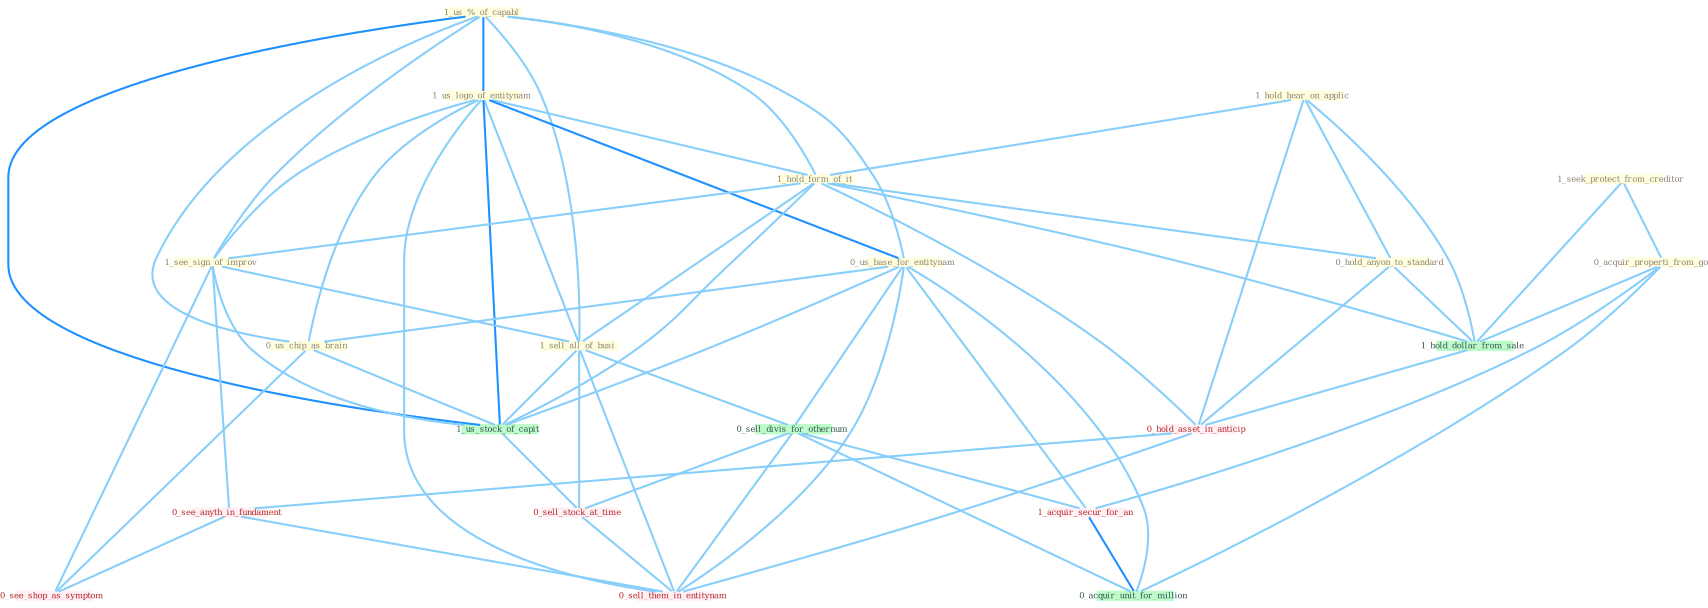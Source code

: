 Graph G{ 
    node
    [shape=polygon,style=filled,width=.5,height=.06,color="#BDFCC9",fixedsize=true,fontsize=4,
    fontcolor="#2f4f4f"];
    {node
    [color="#ffffe0", fontcolor="#8b7d6b"] "1_hold_hear_on_applic " "1_us_%_of_capabl " "1_us_logo_of_entitynam " "1_seek_protect_from_creditor " "0_acquir_properti_from_govern " "1_hold_form_of_it " "1_see_sign_of_improv " "1_sell_all_of_busi " "0_us_base_for_entitynam " "0_us_chip_as_brain " "0_hold_anyon_to_standard "}
{node [color="#fff0f5", fontcolor="#b22222"] "1_acquir_secur_for_an " "0_hold_asset_in_anticip " "0_sell_stock_at_time " "0_see_anyth_in_fundament " "0_see_shop_as_symptom " "0_sell_them_in_entitynam "}
edge [color="#B0E2FF"];

	"1_hold_hear_on_applic " -- "1_hold_form_of_it " [w="1", color="#87cefa" ];
	"1_hold_hear_on_applic " -- "0_hold_anyon_to_standard " [w="1", color="#87cefa" ];
	"1_hold_hear_on_applic " -- "1_hold_dollar_from_sale " [w="1", color="#87cefa" ];
	"1_hold_hear_on_applic " -- "0_hold_asset_in_anticip " [w="1", color="#87cefa" ];
	"1_us_%_of_capabl " -- "1_us_logo_of_entitynam " [w="2", color="#1e90ff" , len=0.8];
	"1_us_%_of_capabl " -- "1_hold_form_of_it " [w="1", color="#87cefa" ];
	"1_us_%_of_capabl " -- "1_see_sign_of_improv " [w="1", color="#87cefa" ];
	"1_us_%_of_capabl " -- "1_sell_all_of_busi " [w="1", color="#87cefa" ];
	"1_us_%_of_capabl " -- "0_us_base_for_entitynam " [w="1", color="#87cefa" ];
	"1_us_%_of_capabl " -- "0_us_chip_as_brain " [w="1", color="#87cefa" ];
	"1_us_%_of_capabl " -- "1_us_stock_of_capit " [w="2", color="#1e90ff" , len=0.8];
	"1_us_logo_of_entitynam " -- "1_hold_form_of_it " [w="1", color="#87cefa" ];
	"1_us_logo_of_entitynam " -- "1_see_sign_of_improv " [w="1", color="#87cefa" ];
	"1_us_logo_of_entitynam " -- "1_sell_all_of_busi " [w="1", color="#87cefa" ];
	"1_us_logo_of_entitynam " -- "0_us_base_for_entitynam " [w="2", color="#1e90ff" , len=0.8];
	"1_us_logo_of_entitynam " -- "0_us_chip_as_brain " [w="1", color="#87cefa" ];
	"1_us_logo_of_entitynam " -- "1_us_stock_of_capit " [w="2", color="#1e90ff" , len=0.8];
	"1_us_logo_of_entitynam " -- "0_sell_them_in_entitynam " [w="1", color="#87cefa" ];
	"1_seek_protect_from_creditor " -- "0_acquir_properti_from_govern " [w="1", color="#87cefa" ];
	"1_seek_protect_from_creditor " -- "1_hold_dollar_from_sale " [w="1", color="#87cefa" ];
	"0_acquir_properti_from_govern " -- "1_acquir_secur_for_an " [w="1", color="#87cefa" ];
	"0_acquir_properti_from_govern " -- "1_hold_dollar_from_sale " [w="1", color="#87cefa" ];
	"0_acquir_properti_from_govern " -- "0_acquir_unit_for_million " [w="1", color="#87cefa" ];
	"1_hold_form_of_it " -- "1_see_sign_of_improv " [w="1", color="#87cefa" ];
	"1_hold_form_of_it " -- "1_sell_all_of_busi " [w="1", color="#87cefa" ];
	"1_hold_form_of_it " -- "0_hold_anyon_to_standard " [w="1", color="#87cefa" ];
	"1_hold_form_of_it " -- "1_us_stock_of_capit " [w="1", color="#87cefa" ];
	"1_hold_form_of_it " -- "1_hold_dollar_from_sale " [w="1", color="#87cefa" ];
	"1_hold_form_of_it " -- "0_hold_asset_in_anticip " [w="1", color="#87cefa" ];
	"1_see_sign_of_improv " -- "1_sell_all_of_busi " [w="1", color="#87cefa" ];
	"1_see_sign_of_improv " -- "1_us_stock_of_capit " [w="1", color="#87cefa" ];
	"1_see_sign_of_improv " -- "0_see_anyth_in_fundament " [w="1", color="#87cefa" ];
	"1_see_sign_of_improv " -- "0_see_shop_as_symptom " [w="1", color="#87cefa" ];
	"1_sell_all_of_busi " -- "0_sell_divis_for_othernum " [w="1", color="#87cefa" ];
	"1_sell_all_of_busi " -- "1_us_stock_of_capit " [w="1", color="#87cefa" ];
	"1_sell_all_of_busi " -- "0_sell_stock_at_time " [w="1", color="#87cefa" ];
	"1_sell_all_of_busi " -- "0_sell_them_in_entitynam " [w="1", color="#87cefa" ];
	"0_us_base_for_entitynam " -- "0_us_chip_as_brain " [w="1", color="#87cefa" ];
	"0_us_base_for_entitynam " -- "0_sell_divis_for_othernum " [w="1", color="#87cefa" ];
	"0_us_base_for_entitynam " -- "1_acquir_secur_for_an " [w="1", color="#87cefa" ];
	"0_us_base_for_entitynam " -- "1_us_stock_of_capit " [w="1", color="#87cefa" ];
	"0_us_base_for_entitynam " -- "0_acquir_unit_for_million " [w="1", color="#87cefa" ];
	"0_us_base_for_entitynam " -- "0_sell_them_in_entitynam " [w="1", color="#87cefa" ];
	"0_us_chip_as_brain " -- "1_us_stock_of_capit " [w="1", color="#87cefa" ];
	"0_us_chip_as_brain " -- "0_see_shop_as_symptom " [w="1", color="#87cefa" ];
	"0_hold_anyon_to_standard " -- "1_hold_dollar_from_sale " [w="1", color="#87cefa" ];
	"0_hold_anyon_to_standard " -- "0_hold_asset_in_anticip " [w="1", color="#87cefa" ];
	"0_sell_divis_for_othernum " -- "1_acquir_secur_for_an " [w="1", color="#87cefa" ];
	"0_sell_divis_for_othernum " -- "0_sell_stock_at_time " [w="1", color="#87cefa" ];
	"0_sell_divis_for_othernum " -- "0_acquir_unit_for_million " [w="1", color="#87cefa" ];
	"0_sell_divis_for_othernum " -- "0_sell_them_in_entitynam " [w="1", color="#87cefa" ];
	"1_acquir_secur_for_an " -- "0_acquir_unit_for_million " [w="2", color="#1e90ff" , len=0.8];
	"1_us_stock_of_capit " -- "0_sell_stock_at_time " [w="1", color="#87cefa" ];
	"1_hold_dollar_from_sale " -- "0_hold_asset_in_anticip " [w="1", color="#87cefa" ];
	"0_hold_asset_in_anticip " -- "0_see_anyth_in_fundament " [w="1", color="#87cefa" ];
	"0_hold_asset_in_anticip " -- "0_sell_them_in_entitynam " [w="1", color="#87cefa" ];
	"0_sell_stock_at_time " -- "0_sell_them_in_entitynam " [w="1", color="#87cefa" ];
	"0_see_anyth_in_fundament " -- "0_see_shop_as_symptom " [w="1", color="#87cefa" ];
	"0_see_anyth_in_fundament " -- "0_sell_them_in_entitynam " [w="1", color="#87cefa" ];
}